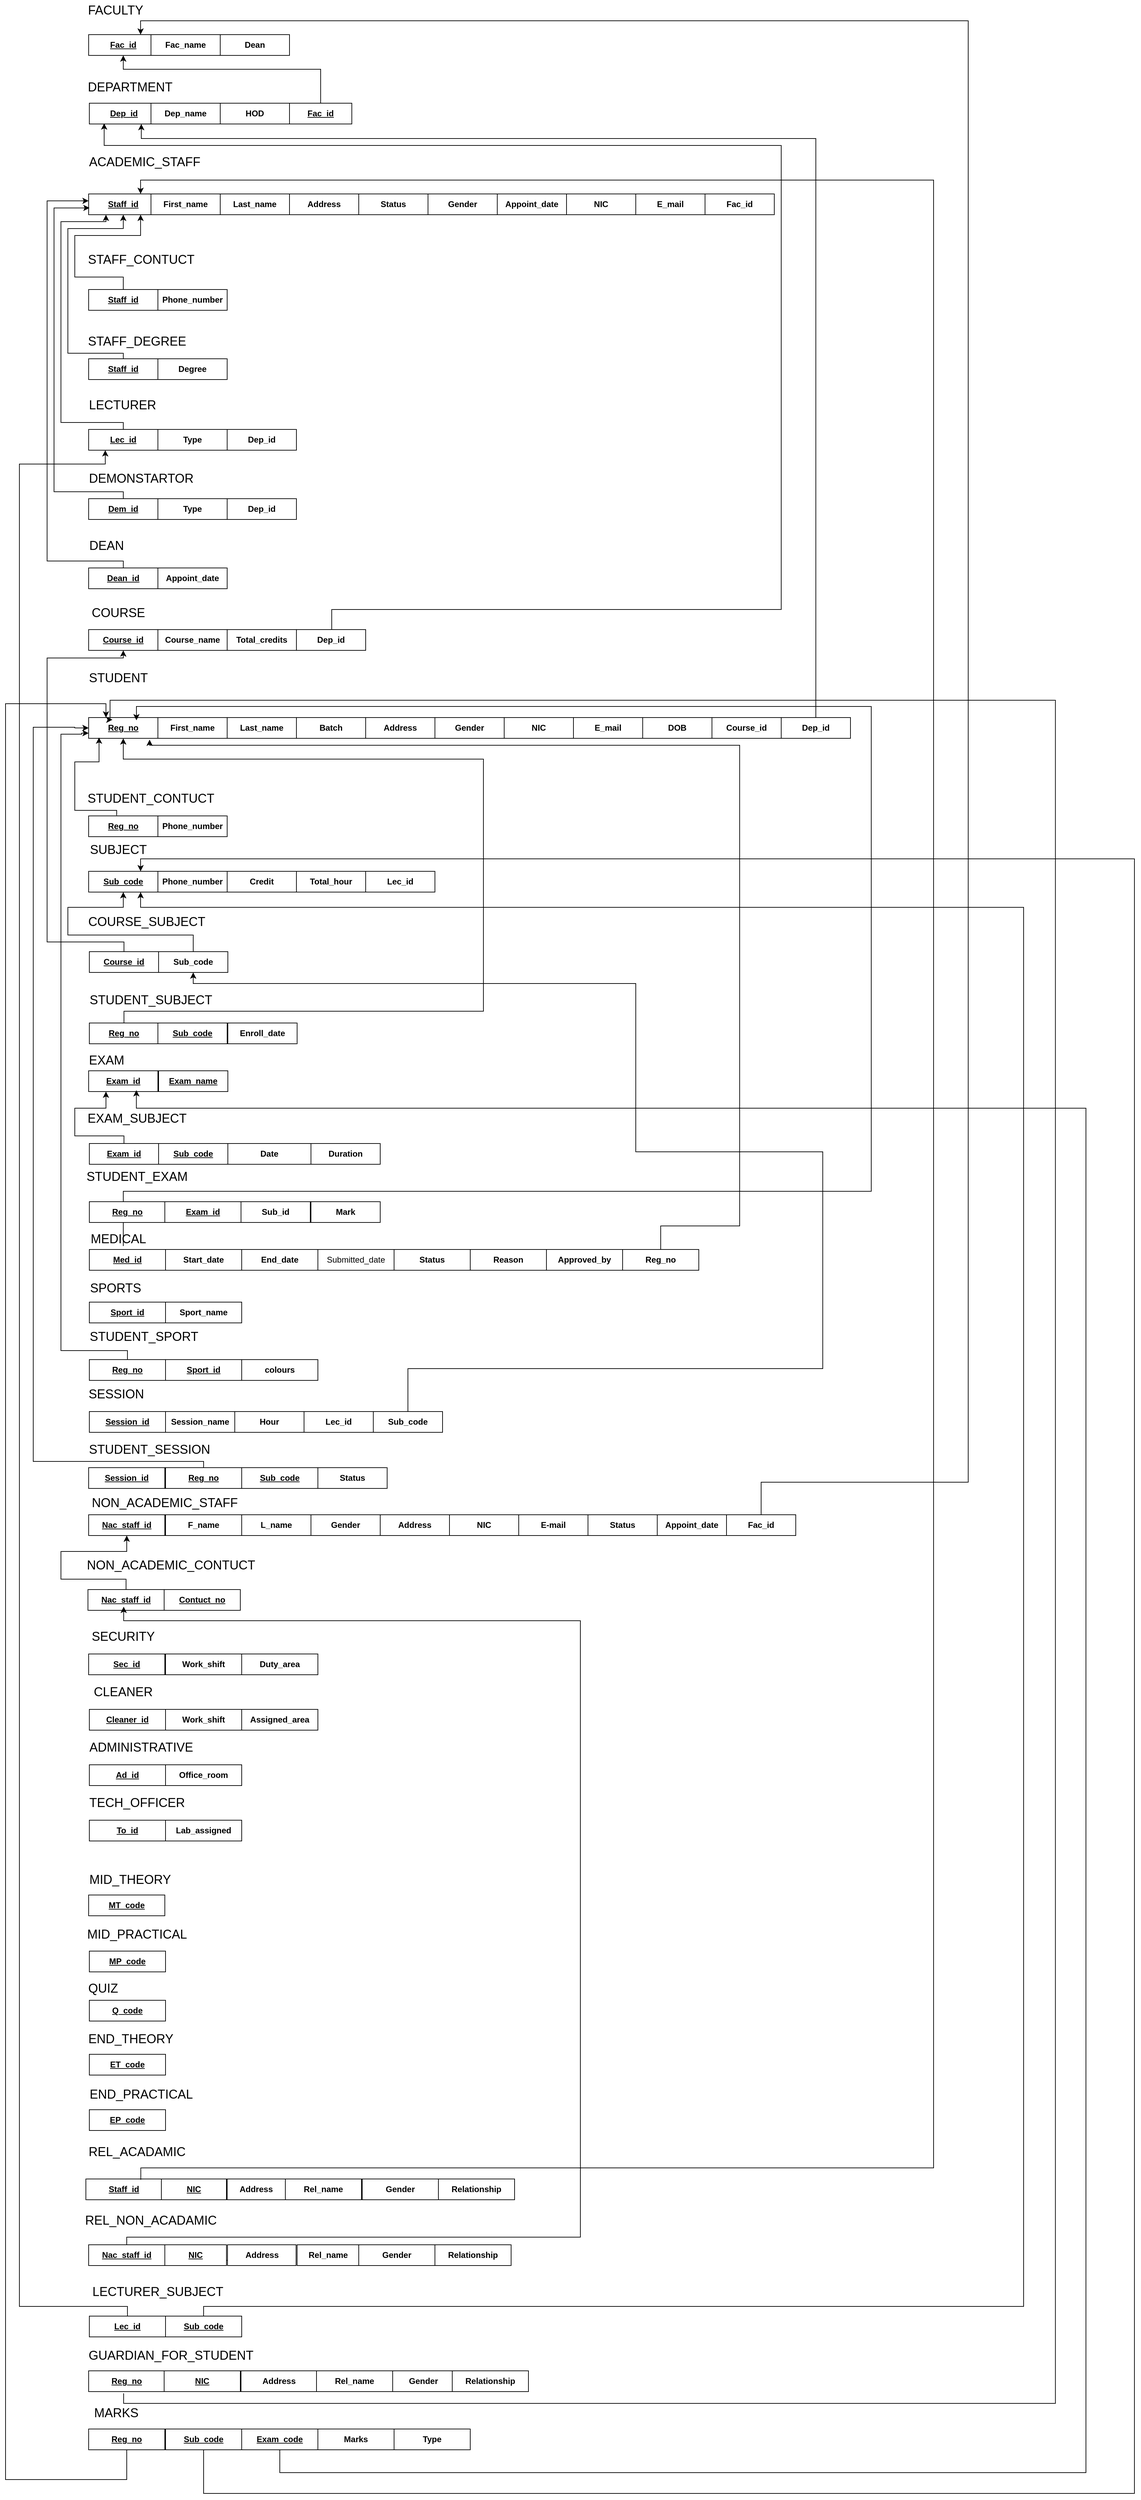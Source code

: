 <mxfile version="28.2.8">
  <diagram name="Page-1" id="fP-dvQESyxHKGSXMY9-8">
    <mxGraphModel dx="3660" dy="1606" grid="1" gridSize="10" guides="1" tooltips="1" connect="1" arrows="1" fold="1" page="1" pageScale="1" pageWidth="3300" pageHeight="4681" math="0" shadow="0">
      <root>
        <mxCell id="0" />
        <mxCell id="1" parent="0" />
        <mxCell id="CgrZ7WxuLpIuJzu3LAh--15" value="&lt;b&gt;&lt;u&gt;Fac_id&lt;/u&gt;&lt;/b&gt;" style="whiteSpace=wrap;html=1;align=center;" parent="1" vertex="1">
          <mxGeometry x="160" y="150" width="100" height="30" as="geometry" />
        </mxCell>
        <mxCell id="CgrZ7WxuLpIuJzu3LAh--16" value="&lt;font style=&quot;font-size: 18px;&quot;&gt;FACULTY&lt;/font&gt;" style="text;html=1;whiteSpace=wrap;strokeColor=none;fillColor=none;align=center;verticalAlign=middle;rounded=0;" parent="1" vertex="1">
          <mxGeometry x="149" y="100" width="100" height="30" as="geometry" />
        </mxCell>
        <mxCell id="CgrZ7WxuLpIuJzu3LAh--17" value="&lt;b&gt;Fac_name&lt;/b&gt;" style="whiteSpace=wrap;html=1;align=center;" parent="1" vertex="1">
          <mxGeometry x="250" y="150" width="100" height="30" as="geometry" />
        </mxCell>
        <mxCell id="CgrZ7WxuLpIuJzu3LAh--18" value="&lt;b&gt;Dean&lt;/b&gt;" style="whiteSpace=wrap;html=1;align=center;" parent="1" vertex="1">
          <mxGeometry x="350" y="150" width="100" height="30" as="geometry" />
        </mxCell>
        <mxCell id="CgrZ7WxuLpIuJzu3LAh--21" value="&lt;span style=&quot;font-size: 18px;&quot;&gt;DEPARTMENT&lt;/span&gt;" style="text;html=1;whiteSpace=wrap;strokeColor=none;fillColor=none;align=center;verticalAlign=middle;rounded=0;" parent="1" vertex="1">
          <mxGeometry x="170" y="211" width="100" height="30" as="geometry" />
        </mxCell>
        <mxCell id="CgrZ7WxuLpIuJzu3LAh--23" value="&lt;b&gt;&lt;u&gt;Dep_id&lt;/u&gt;&lt;/b&gt;" style="whiteSpace=wrap;html=1;align=center;" parent="1" vertex="1">
          <mxGeometry x="161" y="249" width="100" height="30" as="geometry" />
        </mxCell>
        <mxCell id="CgrZ7WxuLpIuJzu3LAh--24" value="&lt;b&gt;Dep_name&lt;/b&gt;" style="whiteSpace=wrap;html=1;align=center;" parent="1" vertex="1">
          <mxGeometry x="250" y="249" width="100" height="30" as="geometry" />
        </mxCell>
        <mxCell id="CgrZ7WxuLpIuJzu3LAh--25" value="&lt;b&gt;HOD&lt;/b&gt;" style="whiteSpace=wrap;html=1;align=center;" parent="1" vertex="1">
          <mxGeometry x="350" y="249" width="100" height="30" as="geometry" />
        </mxCell>
        <mxCell id="CgrZ7WxuLpIuJzu3LAh--26" value="&lt;span style=&quot;font-size: 18px;&quot;&gt;ACADEMIC_STAFF&lt;/span&gt;" style="text;html=1;whiteSpace=wrap;strokeColor=none;fillColor=none;align=center;verticalAlign=middle;rounded=0;" parent="1" vertex="1">
          <mxGeometry x="191" y="319" width="100" height="30" as="geometry" />
        </mxCell>
        <mxCell id="CgrZ7WxuLpIuJzu3LAh--27" value="&lt;b&gt;&lt;u&gt;Staff_id&lt;/u&gt;&lt;/b&gt;" style="whiteSpace=wrap;html=1;align=center;" parent="1" vertex="1">
          <mxGeometry x="160" y="380" width="100" height="30" as="geometry" />
        </mxCell>
        <mxCell id="CgrZ7WxuLpIuJzu3LAh--28" value="&lt;b&gt;First_name&lt;/b&gt;" style="whiteSpace=wrap;html=1;align=center;" parent="1" vertex="1">
          <mxGeometry x="250" y="380" width="100" height="30" as="geometry" />
        </mxCell>
        <mxCell id="CgrZ7WxuLpIuJzu3LAh--29" value="&lt;b&gt;Last_name&lt;/b&gt;" style="whiteSpace=wrap;html=1;align=center;" parent="1" vertex="1">
          <mxGeometry x="350" y="380" width="100" height="30" as="geometry" />
        </mxCell>
        <mxCell id="CgrZ7WxuLpIuJzu3LAh--30" value="&lt;b&gt;Address&lt;/b&gt;" style="whiteSpace=wrap;html=1;align=center;" parent="1" vertex="1">
          <mxGeometry x="450" y="380" width="100" height="30" as="geometry" />
        </mxCell>
        <mxCell id="CgrZ7WxuLpIuJzu3LAh--31" value="&lt;b&gt;Status&lt;/b&gt;" style="whiteSpace=wrap;html=1;align=center;" parent="1" vertex="1">
          <mxGeometry x="550" y="380" width="100" height="30" as="geometry" />
        </mxCell>
        <mxCell id="CgrZ7WxuLpIuJzu3LAh--32" value="&lt;b&gt;Gender&lt;/b&gt;" style="whiteSpace=wrap;html=1;align=center;" parent="1" vertex="1">
          <mxGeometry x="650" y="380" width="100" height="30" as="geometry" />
        </mxCell>
        <mxCell id="CgrZ7WxuLpIuJzu3LAh--33" value="&lt;b&gt;Appoint_date&lt;/b&gt;" style="whiteSpace=wrap;html=1;align=center;" parent="1" vertex="1">
          <mxGeometry x="750" y="380" width="100" height="30" as="geometry" />
        </mxCell>
        <mxCell id="CgrZ7WxuLpIuJzu3LAh--34" value="&lt;b&gt;NIC&lt;/b&gt;" style="whiteSpace=wrap;html=1;align=center;" parent="1" vertex="1">
          <mxGeometry x="850" y="380" width="100" height="30" as="geometry" />
        </mxCell>
        <mxCell id="CgrZ7WxuLpIuJzu3LAh--35" value="&lt;b&gt;E_mail&lt;/b&gt;" style="whiteSpace=wrap;html=1;align=center;" parent="1" vertex="1">
          <mxGeometry x="950" y="380" width="100" height="30" as="geometry" />
        </mxCell>
        <mxCell id="CgrZ7WxuLpIuJzu3LAh--36" value="&lt;span style=&quot;font-size: 18px;&quot;&gt;STAFF_CONTUCT&lt;/span&gt;" style="text;html=1;whiteSpace=wrap;strokeColor=none;fillColor=none;align=center;verticalAlign=middle;rounded=0;" parent="1" vertex="1">
          <mxGeometry x="186" y="460" width="100" height="30" as="geometry" />
        </mxCell>
        <mxCell id="Z2Ysq-v7f8SYOui31A2H-7" style="edgeStyle=orthogonalEdgeStyle;rounded=0;orthogonalLoop=1;jettySize=auto;html=1;exitX=0.5;exitY=0;exitDx=0;exitDy=0;entryX=0.75;entryY=1;entryDx=0;entryDy=0;" edge="1" parent="1" source="CgrZ7WxuLpIuJzu3LAh--38" target="CgrZ7WxuLpIuJzu3LAh--27">
          <mxGeometry relative="1" as="geometry">
            <Array as="points">
              <mxPoint x="210" y="500" />
              <mxPoint x="140" y="500" />
              <mxPoint x="140" y="440" />
              <mxPoint x="235" y="440" />
            </Array>
          </mxGeometry>
        </mxCell>
        <mxCell id="CgrZ7WxuLpIuJzu3LAh--38" value="&lt;b&gt;&lt;u&gt;Staff_id&lt;/u&gt;&lt;/b&gt;" style="whiteSpace=wrap;html=1;align=center;" parent="1" vertex="1">
          <mxGeometry x="160" y="518" width="100" height="30" as="geometry" />
        </mxCell>
        <mxCell id="CgrZ7WxuLpIuJzu3LAh--39" value="&lt;b&gt;Phone_number&lt;/b&gt;" style="whiteSpace=wrap;html=1;align=center;" parent="1" vertex="1">
          <mxGeometry x="260" y="518" width="100" height="30" as="geometry" />
        </mxCell>
        <mxCell id="CgrZ7WxuLpIuJzu3LAh--40" value="&lt;span style=&quot;font-size: 18px;&quot;&gt;STAFF_DEGREE&lt;/span&gt;" style="text;html=1;whiteSpace=wrap;strokeColor=none;fillColor=none;align=center;verticalAlign=middle;rounded=0;" parent="1" vertex="1">
          <mxGeometry x="180" y="578" width="100" height="30" as="geometry" />
        </mxCell>
        <mxCell id="Z2Ysq-v7f8SYOui31A2H-9" style="edgeStyle=orthogonalEdgeStyle;rounded=0;orthogonalLoop=1;jettySize=auto;html=1;exitX=0.5;exitY=0;exitDx=0;exitDy=0;entryX=0.5;entryY=1;entryDx=0;entryDy=0;" edge="1" parent="1" source="CgrZ7WxuLpIuJzu3LAh--43" target="CgrZ7WxuLpIuJzu3LAh--27">
          <mxGeometry relative="1" as="geometry">
            <mxPoint x="210" y="420" as="targetPoint" />
            <Array as="points">
              <mxPoint x="210" y="610" />
              <mxPoint x="130" y="610" />
              <mxPoint x="130" y="430" />
              <mxPoint x="210" y="430" />
            </Array>
          </mxGeometry>
        </mxCell>
        <mxCell id="CgrZ7WxuLpIuJzu3LAh--43" value="&lt;b&gt;&lt;u&gt;Staff_id&lt;/u&gt;&lt;/b&gt;" style="whiteSpace=wrap;html=1;align=center;" parent="1" vertex="1">
          <mxGeometry x="160" y="618" width="100" height="30" as="geometry" />
        </mxCell>
        <mxCell id="CgrZ7WxuLpIuJzu3LAh--44" value="&lt;b&gt;Degree&lt;/b&gt;" style="whiteSpace=wrap;html=1;align=center;" parent="1" vertex="1">
          <mxGeometry x="260" y="618" width="100" height="30" as="geometry" />
        </mxCell>
        <mxCell id="CgrZ7WxuLpIuJzu3LAh--46" value="&lt;span style=&quot;font-size: 18px;&quot;&gt;LECTURER&lt;/span&gt;" style="text;html=1;whiteSpace=wrap;strokeColor=none;fillColor=none;align=center;verticalAlign=middle;rounded=0;" parent="1" vertex="1">
          <mxGeometry x="159" y="670" width="100" height="30" as="geometry" />
        </mxCell>
        <mxCell id="Z2Ysq-v7f8SYOui31A2H-10" style="edgeStyle=orthogonalEdgeStyle;rounded=0;orthogonalLoop=1;jettySize=auto;html=1;exitX=0.5;exitY=0;exitDx=0;exitDy=0;entryX=0.25;entryY=1;entryDx=0;entryDy=0;" edge="1" parent="1" source="CgrZ7WxuLpIuJzu3LAh--47" target="CgrZ7WxuLpIuJzu3LAh--27">
          <mxGeometry relative="1" as="geometry">
            <mxPoint x="180" y="420" as="targetPoint" />
            <Array as="points">
              <mxPoint x="210" y="710" />
              <mxPoint x="120" y="710" />
              <mxPoint x="120" y="420" />
              <mxPoint x="185" y="420" />
            </Array>
          </mxGeometry>
        </mxCell>
        <mxCell id="CgrZ7WxuLpIuJzu3LAh--47" value="&lt;b&gt;&lt;u&gt;Lec_id&lt;/u&gt;&lt;/b&gt;" style="whiteSpace=wrap;html=1;align=center;" parent="1" vertex="1">
          <mxGeometry x="160" y="720" width="100" height="30" as="geometry" />
        </mxCell>
        <mxCell id="CgrZ7WxuLpIuJzu3LAh--48" value="&lt;b&gt;Type&lt;/b&gt;" style="whiteSpace=wrap;html=1;align=center;" parent="1" vertex="1">
          <mxGeometry x="260" y="720" width="100" height="30" as="geometry" />
        </mxCell>
        <mxCell id="CgrZ7WxuLpIuJzu3LAh--51" value="&lt;b&gt;Dep_id&lt;/b&gt;" style="whiteSpace=wrap;html=1;align=center;" parent="1" vertex="1">
          <mxGeometry x="360" y="720" width="100" height="30" as="geometry" />
        </mxCell>
        <mxCell id="CgrZ7WxuLpIuJzu3LAh--52" value="&lt;span style=&quot;font-size: 18px;&quot;&gt;DEMONSTARTOR&lt;/span&gt;" style="text;html=1;whiteSpace=wrap;strokeColor=none;fillColor=none;align=center;verticalAlign=middle;rounded=0;" parent="1" vertex="1">
          <mxGeometry x="186" y="776" width="100" height="30" as="geometry" />
        </mxCell>
        <mxCell id="Z2Ysq-v7f8SYOui31A2H-12" style="edgeStyle=orthogonalEdgeStyle;rounded=0;orthogonalLoop=1;jettySize=auto;html=1;exitX=0.5;exitY=0;exitDx=0;exitDy=0;entryX=0.013;entryY=0.673;entryDx=0;entryDy=0;entryPerimeter=0;" edge="1" parent="1" source="CgrZ7WxuLpIuJzu3LAh--53" target="CgrZ7WxuLpIuJzu3LAh--27">
          <mxGeometry relative="1" as="geometry">
            <mxPoint x="150" y="410" as="targetPoint" />
            <Array as="points">
              <mxPoint x="210" y="810" />
              <mxPoint x="110" y="810" />
              <mxPoint x="110" y="400" />
            </Array>
          </mxGeometry>
        </mxCell>
        <mxCell id="CgrZ7WxuLpIuJzu3LAh--53" value="&lt;b&gt;&lt;u&gt;Dem_id&lt;/u&gt;&lt;/b&gt;" style="whiteSpace=wrap;html=1;align=center;" parent="1" vertex="1">
          <mxGeometry x="160" y="820" width="100" height="30" as="geometry" />
        </mxCell>
        <mxCell id="CgrZ7WxuLpIuJzu3LAh--54" value="&lt;b&gt;Type&lt;/b&gt;" style="whiteSpace=wrap;html=1;align=center;" parent="1" vertex="1">
          <mxGeometry x="260" y="820" width="100" height="30" as="geometry" />
        </mxCell>
        <mxCell id="CgrZ7WxuLpIuJzu3LAh--55" value="&lt;b&gt;Dep_id&lt;/b&gt;" style="whiteSpace=wrap;html=1;align=center;" parent="1" vertex="1">
          <mxGeometry x="360" y="820" width="100" height="30" as="geometry" />
        </mxCell>
        <mxCell id="CgrZ7WxuLpIuJzu3LAh--56" value="&lt;span style=&quot;font-size: 18px;&quot;&gt;DEAN&lt;/span&gt;" style="text;html=1;whiteSpace=wrap;strokeColor=none;fillColor=none;align=center;verticalAlign=middle;rounded=0;" parent="1" vertex="1">
          <mxGeometry x="136" y="873" width="100" height="30" as="geometry" />
        </mxCell>
        <mxCell id="CgrZ7WxuLpIuJzu3LAh--57" value="&lt;b&gt;&lt;u&gt;Dean_id&lt;/u&gt;&lt;/b&gt;" style="whiteSpace=wrap;html=1;align=center;" parent="1" vertex="1">
          <mxGeometry x="160" y="920" width="100" height="30" as="geometry" />
        </mxCell>
        <mxCell id="CgrZ7WxuLpIuJzu3LAh--58" value="&lt;b&gt;Appoint_date&lt;/b&gt;" style="whiteSpace=wrap;html=1;align=center;" parent="1" vertex="1">
          <mxGeometry x="260" y="920" width="100" height="30" as="geometry" />
        </mxCell>
        <mxCell id="CgrZ7WxuLpIuJzu3LAh--59" value="&lt;span style=&quot;font-size: 18px;&quot;&gt;COURSE&lt;/span&gt;" style="text;html=1;whiteSpace=wrap;strokeColor=none;fillColor=none;align=center;verticalAlign=middle;rounded=0;" parent="1" vertex="1">
          <mxGeometry x="153" y="970" width="100" height="30" as="geometry" />
        </mxCell>
        <mxCell id="CgrZ7WxuLpIuJzu3LAh--60" value="&lt;b&gt;&lt;u&gt;Course_id&lt;/u&gt;&lt;/b&gt;" style="whiteSpace=wrap;html=1;align=center;" parent="1" vertex="1">
          <mxGeometry x="160" y="1009" width="100" height="30" as="geometry" />
        </mxCell>
        <mxCell id="CgrZ7WxuLpIuJzu3LAh--61" value="&lt;b&gt;Course_name&lt;/b&gt;" style="whiteSpace=wrap;html=1;align=center;" parent="1" vertex="1">
          <mxGeometry x="260" y="1009" width="100" height="30" as="geometry" />
        </mxCell>
        <mxCell id="CgrZ7WxuLpIuJzu3LAh--62" value="&lt;b&gt;Total_credits&lt;/b&gt;" style="whiteSpace=wrap;html=1;align=center;" parent="1" vertex="1">
          <mxGeometry x="360" y="1009" width="100" height="30" as="geometry" />
        </mxCell>
        <mxCell id="Z2Ysq-v7f8SYOui31A2H-5" style="edgeStyle=orthogonalEdgeStyle;rounded=0;orthogonalLoop=1;jettySize=auto;html=1;exitX=0.5;exitY=0;exitDx=0;exitDy=0;entryX=0.214;entryY=0.971;entryDx=0;entryDy=0;entryPerimeter=0;" edge="1" parent="1" target="CgrZ7WxuLpIuJzu3LAh--23">
          <mxGeometry relative="1" as="geometry">
            <mxPoint x="511" y="1030" as="sourcePoint" />
            <mxPoint x="187.0" y="310" as="targetPoint" />
            <Array as="points">
              <mxPoint x="511" y="980" />
              <mxPoint x="1160" y="980" />
              <mxPoint x="1160" y="310" />
              <mxPoint x="182" y="310" />
            </Array>
          </mxGeometry>
        </mxCell>
        <mxCell id="CgrZ7WxuLpIuJzu3LAh--63" value="&lt;b&gt;Dep_id&lt;/b&gt;" style="whiteSpace=wrap;html=1;align=center;" parent="1" vertex="1">
          <mxGeometry x="460" y="1009" width="100" height="30" as="geometry" />
        </mxCell>
        <mxCell id="CgrZ7WxuLpIuJzu3LAh--64" style="edgeStyle=orthogonalEdgeStyle;rounded=0;orthogonalLoop=1;jettySize=auto;html=1;exitX=0.5;exitY=1;exitDx=0;exitDy=0;" parent="1" source="CgrZ7WxuLpIuJzu3LAh--59" target="CgrZ7WxuLpIuJzu3LAh--59" edge="1">
          <mxGeometry relative="1" as="geometry" />
        </mxCell>
        <mxCell id="CgrZ7WxuLpIuJzu3LAh--65" value="&lt;span style=&quot;font-size: 18px;&quot;&gt;STUDENT&lt;/span&gt;" style="text;html=1;whiteSpace=wrap;strokeColor=none;fillColor=none;align=center;verticalAlign=middle;rounded=0;" parent="1" vertex="1">
          <mxGeometry x="153" y="1064" width="100" height="30" as="geometry" />
        </mxCell>
        <mxCell id="CgrZ7WxuLpIuJzu3LAh--66" value="&lt;b&gt;&lt;u&gt;Reg_no&lt;/u&gt;&lt;/b&gt;" style="whiteSpace=wrap;html=1;align=center;" parent="1" vertex="1">
          <mxGeometry x="160" y="1136" width="100" height="30" as="geometry" />
        </mxCell>
        <mxCell id="CgrZ7WxuLpIuJzu3LAh--67" value="&lt;b&gt;First_name&lt;/b&gt;" style="whiteSpace=wrap;html=1;align=center;" parent="1" vertex="1">
          <mxGeometry x="260" y="1136" width="100" height="30" as="geometry" />
        </mxCell>
        <mxCell id="CgrZ7WxuLpIuJzu3LAh--68" value="&lt;b&gt;Last_name&lt;/b&gt;" style="whiteSpace=wrap;html=1;align=center;" parent="1" vertex="1">
          <mxGeometry x="360" y="1136" width="100" height="30" as="geometry" />
        </mxCell>
        <mxCell id="CgrZ7WxuLpIuJzu3LAh--69" value="&lt;b&gt;Batch&lt;/b&gt;" style="whiteSpace=wrap;html=1;align=center;" parent="1" vertex="1">
          <mxGeometry x="460" y="1136" width="100" height="30" as="geometry" />
        </mxCell>
        <mxCell id="CgrZ7WxuLpIuJzu3LAh--70" value="&lt;b&gt;Address&lt;/b&gt;" style="whiteSpace=wrap;html=1;align=center;" parent="1" vertex="1">
          <mxGeometry x="560" y="1136" width="100" height="30" as="geometry" />
        </mxCell>
        <mxCell id="CgrZ7WxuLpIuJzu3LAh--71" value="&lt;b&gt;Gender&lt;/b&gt;" style="whiteSpace=wrap;html=1;align=center;" parent="1" vertex="1">
          <mxGeometry x="660" y="1136" width="100" height="30" as="geometry" />
        </mxCell>
        <mxCell id="CgrZ7WxuLpIuJzu3LAh--72" value="&lt;b&gt;NIC&lt;/b&gt;" style="whiteSpace=wrap;html=1;align=center;" parent="1" vertex="1">
          <mxGeometry x="760" y="1136" width="100" height="30" as="geometry" />
        </mxCell>
        <mxCell id="CgrZ7WxuLpIuJzu3LAh--73" value="&lt;b&gt;E_mail&lt;/b&gt;" style="whiteSpace=wrap;html=1;align=center;" parent="1" vertex="1">
          <mxGeometry x="860" y="1136" width="100" height="30" as="geometry" />
        </mxCell>
        <mxCell id="CgrZ7WxuLpIuJzu3LAh--74" value="&lt;b&gt;DOB&lt;/b&gt;" style="whiteSpace=wrap;html=1;align=center;" parent="1" vertex="1">
          <mxGeometry x="960" y="1136" width="100" height="30" as="geometry" />
        </mxCell>
        <mxCell id="CgrZ7WxuLpIuJzu3LAh--75" value="&lt;b&gt;Course_id&lt;/b&gt;" style="whiteSpace=wrap;html=1;align=center;" parent="1" vertex="1">
          <mxGeometry x="1060" y="1136" width="100" height="30" as="geometry" />
        </mxCell>
        <mxCell id="Z2Ysq-v7f8SYOui31A2H-6" style="edgeStyle=orthogonalEdgeStyle;rounded=0;orthogonalLoop=1;jettySize=auto;html=1;exitX=0.5;exitY=0;exitDx=0;exitDy=0;entryX=0.75;entryY=1;entryDx=0;entryDy=0;" edge="1" parent="1" source="CgrZ7WxuLpIuJzu3LAh--76" target="CgrZ7WxuLpIuJzu3LAh--23">
          <mxGeometry relative="1" as="geometry">
            <Array as="points">
              <mxPoint x="1210" y="300" />
              <mxPoint x="236" y="300" />
            </Array>
          </mxGeometry>
        </mxCell>
        <mxCell id="CgrZ7WxuLpIuJzu3LAh--76" value="&lt;b&gt;Dep_id&lt;/b&gt;" style="whiteSpace=wrap;html=1;align=center;" parent="1" vertex="1">
          <mxGeometry x="1160" y="1136" width="100" height="30" as="geometry" />
        </mxCell>
        <mxCell id="CgrZ7WxuLpIuJzu3LAh--77" value="&lt;span style=&quot;font-size: 18px;&quot;&gt;STUDENT_CONTUCT&lt;/span&gt;" style="text;html=1;whiteSpace=wrap;strokeColor=none;fillColor=none;align=center;verticalAlign=middle;rounded=0;" parent="1" vertex="1">
          <mxGeometry x="200" y="1238" width="100" height="30" as="geometry" />
        </mxCell>
        <mxCell id="Z2Ysq-v7f8SYOui31A2H-14" style="edgeStyle=orthogonalEdgeStyle;rounded=0;orthogonalLoop=1;jettySize=auto;html=1;exitX=0.405;exitY=-0.027;exitDx=0;exitDy=0;entryX=0.147;entryY=0.959;entryDx=0;entryDy=0;entryPerimeter=0;exitPerimeter=0;" edge="1" parent="1" source="CgrZ7WxuLpIuJzu3LAh--78" target="CgrZ7WxuLpIuJzu3LAh--66">
          <mxGeometry relative="1" as="geometry">
            <mxPoint x="199.99" y="1220" as="sourcePoint" />
            <mxPoint x="149.99" y="1125" as="targetPoint" />
            <Array as="points">
              <mxPoint x="200" y="1270" />
              <mxPoint x="140" y="1270" />
              <mxPoint x="140" y="1200" />
              <mxPoint x="175" y="1200" />
              <mxPoint x="175" y="1165" />
            </Array>
          </mxGeometry>
        </mxCell>
        <mxCell id="CgrZ7WxuLpIuJzu3LAh--78" value="&lt;b&gt;&lt;u&gt;Reg_no&lt;/u&gt;&lt;/b&gt;" style="whiteSpace=wrap;html=1;align=center;" parent="1" vertex="1">
          <mxGeometry x="160" y="1278" width="100" height="30" as="geometry" />
        </mxCell>
        <mxCell id="CgrZ7WxuLpIuJzu3LAh--79" value="&lt;b&gt;Phone_number&lt;/b&gt;" style="whiteSpace=wrap;html=1;align=center;" parent="1" vertex="1">
          <mxGeometry x="260" y="1278" width="100" height="30" as="geometry" />
        </mxCell>
        <mxCell id="CgrZ7WxuLpIuJzu3LAh--80" value="&lt;span style=&quot;font-size: 18px;&quot;&gt;SUBJECT&lt;/span&gt;" style="text;html=1;whiteSpace=wrap;strokeColor=none;fillColor=none;align=center;verticalAlign=middle;rounded=0;" parent="1" vertex="1">
          <mxGeometry x="153" y="1312" width="100" height="30" as="geometry" />
        </mxCell>
        <mxCell id="CgrZ7WxuLpIuJzu3LAh--81" value="&lt;b&gt;&lt;u&gt;Sub_code&lt;/u&gt;&lt;/b&gt;" style="whiteSpace=wrap;html=1;align=center;" parent="1" vertex="1">
          <mxGeometry x="160" y="1358" width="100" height="30" as="geometry" />
        </mxCell>
        <mxCell id="CgrZ7WxuLpIuJzu3LAh--82" value="&lt;b&gt;Phone_number&lt;/b&gt;" style="whiteSpace=wrap;html=1;align=center;" parent="1" vertex="1">
          <mxGeometry x="260" y="1358" width="100" height="30" as="geometry" />
        </mxCell>
        <mxCell id="CgrZ7WxuLpIuJzu3LAh--83" value="&lt;b&gt;Credit&lt;/b&gt;" style="whiteSpace=wrap;html=1;align=center;" parent="1" vertex="1">
          <mxGeometry x="360" y="1358" width="100" height="30" as="geometry" />
        </mxCell>
        <mxCell id="CgrZ7WxuLpIuJzu3LAh--84" value="&lt;b&gt;Total_hour&lt;/b&gt;" style="whiteSpace=wrap;html=1;align=center;" parent="1" vertex="1">
          <mxGeometry x="460" y="1358" width="100" height="30" as="geometry" />
        </mxCell>
        <mxCell id="CgrZ7WxuLpIuJzu3LAh--85" value="&lt;b&gt;Lec_id&lt;/b&gt;" style="whiteSpace=wrap;html=1;align=center;" parent="1" vertex="1">
          <mxGeometry x="560" y="1358" width="100" height="30" as="geometry" />
        </mxCell>
        <mxCell id="CgrZ7WxuLpIuJzu3LAh--86" value="&lt;span style=&quot;font-size: 18px;&quot;&gt;COURSE_SUBJECT&lt;/span&gt;" style="text;html=1;whiteSpace=wrap;strokeColor=none;fillColor=none;align=center;verticalAlign=middle;rounded=0;" parent="1" vertex="1">
          <mxGeometry x="194" y="1416" width="100" height="30" as="geometry" />
        </mxCell>
        <mxCell id="Z2Ysq-v7f8SYOui31A2H-13" style="edgeStyle=orthogonalEdgeStyle;rounded=0;orthogonalLoop=1;jettySize=auto;html=1;exitX=0.5;exitY=0;exitDx=0;exitDy=0;entryX=0.5;entryY=1;entryDx=0;entryDy=0;" edge="1" parent="1" source="CgrZ7WxuLpIuJzu3LAh--87" target="CgrZ7WxuLpIuJzu3LAh--60">
          <mxGeometry relative="1" as="geometry">
            <Array as="points">
              <mxPoint x="211" y="1460" />
              <mxPoint x="100" y="1460" />
              <mxPoint x="100" y="1050" />
              <mxPoint x="210" y="1050" />
            </Array>
          </mxGeometry>
        </mxCell>
        <mxCell id="CgrZ7WxuLpIuJzu3LAh--87" value="&lt;b&gt;&lt;u&gt;Course_id&lt;/u&gt;&lt;/b&gt;" style="whiteSpace=wrap;html=1;align=center;" parent="1" vertex="1">
          <mxGeometry x="161" y="1474" width="100" height="30" as="geometry" />
        </mxCell>
        <mxCell id="Z2Ysq-v7f8SYOui31A2H-15" style="edgeStyle=orthogonalEdgeStyle;rounded=0;orthogonalLoop=1;jettySize=auto;html=1;exitX=0.5;exitY=0;exitDx=0;exitDy=0;entryX=0.5;entryY=1;entryDx=0;entryDy=0;" edge="1" parent="1" source="CgrZ7WxuLpIuJzu3LAh--88" target="CgrZ7WxuLpIuJzu3LAh--81">
          <mxGeometry relative="1" as="geometry">
            <Array as="points">
              <mxPoint x="311" y="1450" />
              <mxPoint x="130" y="1450" />
              <mxPoint x="130" y="1410" />
              <mxPoint x="210" y="1410" />
            </Array>
          </mxGeometry>
        </mxCell>
        <mxCell id="CgrZ7WxuLpIuJzu3LAh--88" value="&lt;b&gt;Sub_code&lt;/b&gt;" style="whiteSpace=wrap;html=1;align=center;" parent="1" vertex="1">
          <mxGeometry x="261" y="1474" width="100" height="30" as="geometry" />
        </mxCell>
        <mxCell id="CgrZ7WxuLpIuJzu3LAh--90" value="&lt;span style=&quot;font-size: 18px;&quot;&gt;STUDENT_SUBJECT&lt;/span&gt;" style="text;html=1;whiteSpace=wrap;strokeColor=none;fillColor=none;align=center;verticalAlign=middle;rounded=0;" parent="1" vertex="1">
          <mxGeometry x="200" y="1529" width="100" height="30" as="geometry" />
        </mxCell>
        <mxCell id="Z2Ysq-v7f8SYOui31A2H-17" style="edgeStyle=orthogonalEdgeStyle;rounded=0;orthogonalLoop=1;jettySize=auto;html=1;exitX=0.5;exitY=0;exitDx=0;exitDy=0;entryX=0.5;entryY=1;entryDx=0;entryDy=0;" edge="1" parent="1" source="CgrZ7WxuLpIuJzu3LAh--91" target="CgrZ7WxuLpIuJzu3LAh--66">
          <mxGeometry relative="1" as="geometry">
            <Array as="points">
              <mxPoint x="211" y="1560" />
              <mxPoint x="730" y="1560" />
              <mxPoint x="730" y="1196" />
              <mxPoint x="210" y="1196" />
            </Array>
          </mxGeometry>
        </mxCell>
        <mxCell id="CgrZ7WxuLpIuJzu3LAh--91" value="&lt;b&gt;&lt;u&gt;Reg_no&lt;/u&gt;&lt;/b&gt;" style="whiteSpace=wrap;html=1;align=center;" parent="1" vertex="1">
          <mxGeometry x="161" y="1577" width="100" height="30" as="geometry" />
        </mxCell>
        <mxCell id="CgrZ7WxuLpIuJzu3LAh--92" value="&lt;b&gt;&lt;u&gt;Sub_code&lt;/u&gt;&lt;/b&gt;" style="whiteSpace=wrap;html=1;align=center;" parent="1" vertex="1">
          <mxGeometry x="260" y="1577" width="100" height="30" as="geometry" />
        </mxCell>
        <mxCell id="CgrZ7WxuLpIuJzu3LAh--96" value="&lt;span style=&quot;font-size: 18px;&quot;&gt;EXAM&lt;/span&gt;" style="text;html=1;whiteSpace=wrap;strokeColor=none;fillColor=none;align=center;verticalAlign=middle;rounded=0;" parent="1" vertex="1">
          <mxGeometry x="136" y="1616" width="100" height="30" as="geometry" />
        </mxCell>
        <mxCell id="CgrZ7WxuLpIuJzu3LAh--97" value="&lt;b&gt;&lt;u&gt;Exam_id&lt;/u&gt;&lt;/b&gt;" style="whiteSpace=wrap;html=1;align=center;" parent="1" vertex="1">
          <mxGeometry x="160" y="1646" width="100" height="30" as="geometry" />
        </mxCell>
        <mxCell id="CgrZ7WxuLpIuJzu3LAh--99" value="&lt;b&gt;&lt;u&gt;Exam_name&lt;/u&gt;&lt;/b&gt;" style="whiteSpace=wrap;html=1;align=center;" parent="1" vertex="1">
          <mxGeometry x="261" y="1646" width="100" height="30" as="geometry" />
        </mxCell>
        <mxCell id="CgrZ7WxuLpIuJzu3LAh--100" value="&lt;span style=&quot;font-size: 18px;&quot;&gt;EXAM_SUBJECT&lt;/span&gt;" style="text;html=1;whiteSpace=wrap;strokeColor=none;fillColor=none;align=center;verticalAlign=middle;rounded=0;" parent="1" vertex="1">
          <mxGeometry x="180" y="1700" width="100" height="30" as="geometry" />
        </mxCell>
        <mxCell id="Z2Ysq-v7f8SYOui31A2H-19" style="edgeStyle=orthogonalEdgeStyle;rounded=0;orthogonalLoop=1;jettySize=auto;html=1;exitX=0.5;exitY=0;exitDx=0;exitDy=0;entryX=0.25;entryY=1;entryDx=0;entryDy=0;" edge="1" parent="1" source="CgrZ7WxuLpIuJzu3LAh--101" target="CgrZ7WxuLpIuJzu3LAh--97">
          <mxGeometry relative="1" as="geometry">
            <Array as="points">
              <mxPoint x="211" y="1740" />
              <mxPoint x="140" y="1740" />
              <mxPoint x="140" y="1700" />
              <mxPoint x="185" y="1700" />
            </Array>
          </mxGeometry>
        </mxCell>
        <mxCell id="CgrZ7WxuLpIuJzu3LAh--101" value="&lt;b&gt;&lt;u&gt;Exam_id&lt;/u&gt;&lt;/b&gt;" style="whiteSpace=wrap;html=1;align=center;" parent="1" vertex="1">
          <mxGeometry x="161" y="1751" width="100" height="30" as="geometry" />
        </mxCell>
        <mxCell id="CgrZ7WxuLpIuJzu3LAh--103" value="&lt;b&gt;&lt;u&gt;Sub_code&lt;/u&gt;&lt;/b&gt;" style="whiteSpace=wrap;html=1;align=center;" parent="1" vertex="1">
          <mxGeometry x="261" y="1751" width="100" height="30" as="geometry" />
        </mxCell>
        <mxCell id="CgrZ7WxuLpIuJzu3LAh--104" value="&lt;b&gt;Date&lt;/b&gt;" style="whiteSpace=wrap;html=1;align=center;" parent="1" vertex="1">
          <mxGeometry x="361" y="1751" width="120" height="30" as="geometry" />
        </mxCell>
        <mxCell id="CgrZ7WxuLpIuJzu3LAh--110" value="&lt;b&gt;Duration&lt;/b&gt;" style="whiteSpace=wrap;html=1;align=center;" parent="1" vertex="1">
          <mxGeometry x="481" y="1751" width="100" height="30" as="geometry" />
        </mxCell>
        <mxCell id="CgrZ7WxuLpIuJzu3LAh--111" value="&lt;span style=&quot;font-size: 18px;&quot;&gt;STUDENT_EXAM&lt;/span&gt;" style="text;html=1;whiteSpace=wrap;strokeColor=none;fillColor=none;align=center;verticalAlign=middle;rounded=0;" parent="1" vertex="1">
          <mxGeometry x="180" y="1784" width="100" height="30" as="geometry" />
        </mxCell>
        <mxCell id="Z2Ysq-v7f8SYOui31A2H-16" style="edgeStyle=orthogonalEdgeStyle;rounded=0;orthogonalLoop=1;jettySize=auto;html=1;exitX=0.5;exitY=0;exitDx=0;exitDy=0;" edge="1" parent="1">
          <mxGeometry relative="1" as="geometry">
            <mxPoint x="210" y="1899" as="sourcePoint" />
            <mxPoint x="229" y="1140" as="targetPoint" />
            <Array as="points">
              <mxPoint x="210" y="1820" />
              <mxPoint x="1290" y="1820" />
              <mxPoint x="1290" y="1120" />
              <mxPoint x="229" y="1120" />
            </Array>
          </mxGeometry>
        </mxCell>
        <mxCell id="CgrZ7WxuLpIuJzu3LAh--112" value="&lt;b&gt;&lt;u&gt;Reg_no&lt;/u&gt;&lt;/b&gt;" style="whiteSpace=wrap;html=1;align=center;" parent="1" vertex="1">
          <mxGeometry x="161" y="1835" width="110" height="30" as="geometry" />
        </mxCell>
        <mxCell id="CgrZ7WxuLpIuJzu3LAh--115" value="&lt;b&gt;&lt;u&gt;Exam_id&lt;/u&gt;&lt;/b&gt;" style="whiteSpace=wrap;html=1;align=center;" parent="1" vertex="1">
          <mxGeometry x="270" y="1835" width="110" height="30" as="geometry" />
        </mxCell>
        <mxCell id="CgrZ7WxuLpIuJzu3LAh--116" value="&lt;b&gt;Sub_id&lt;/b&gt;" style="whiteSpace=wrap;html=1;align=center;" parent="1" vertex="1">
          <mxGeometry x="380" y="1835" width="100" height="30" as="geometry" />
        </mxCell>
        <mxCell id="CgrZ7WxuLpIuJzu3LAh--117" value="&lt;b&gt;Mark&lt;/b&gt;" style="whiteSpace=wrap;html=1;align=center;" parent="1" vertex="1">
          <mxGeometry x="481" y="1835" width="100" height="30" as="geometry" />
        </mxCell>
        <mxCell id="CgrZ7WxuLpIuJzu3LAh--118" value="&lt;span style=&quot;font-size: 18px;&quot;&gt;MEDICAL&lt;/span&gt;" style="text;html=1;whiteSpace=wrap;strokeColor=none;fillColor=none;align=center;verticalAlign=middle;rounded=0;" parent="1" vertex="1">
          <mxGeometry x="153" y="1874" width="100" height="30" as="geometry" />
        </mxCell>
        <mxCell id="CgrZ7WxuLpIuJzu3LAh--120" value="&lt;b&gt;&lt;u&gt;Med_id&lt;/u&gt;&lt;/b&gt;" style="whiteSpace=wrap;html=1;align=center;" parent="1" vertex="1">
          <mxGeometry x="161" y="1904" width="110" height="30" as="geometry" />
        </mxCell>
        <mxCell id="CgrZ7WxuLpIuJzu3LAh--125" value="&lt;b&gt;Start_date&lt;/b&gt;" style="whiteSpace=wrap;html=1;align=center;" parent="1" vertex="1">
          <mxGeometry x="271" y="1904" width="110" height="30" as="geometry" />
        </mxCell>
        <mxCell id="CgrZ7WxuLpIuJzu3LAh--126" value="&lt;b&gt;End_date&lt;/b&gt;" style="whiteSpace=wrap;html=1;align=center;" parent="1" vertex="1">
          <mxGeometry x="381" y="1904" width="110" height="30" as="geometry" />
        </mxCell>
        <mxCell id="CgrZ7WxuLpIuJzu3LAh--127" value="Submitted_date" style="whiteSpace=wrap;html=1;align=center;" parent="1" vertex="1">
          <mxGeometry x="491" y="1904" width="110" height="30" as="geometry" />
        </mxCell>
        <mxCell id="CgrZ7WxuLpIuJzu3LAh--128" value="&lt;b&gt;Status&lt;/b&gt;" style="whiteSpace=wrap;html=1;align=center;" parent="1" vertex="1">
          <mxGeometry x="601" y="1904" width="110" height="30" as="geometry" />
        </mxCell>
        <mxCell id="CgrZ7WxuLpIuJzu3LAh--138" value="&lt;b&gt;Reason&lt;/b&gt;" style="whiteSpace=wrap;html=1;align=center;" parent="1" vertex="1">
          <mxGeometry x="711" y="1904" width="110" height="30" as="geometry" />
        </mxCell>
        <mxCell id="CgrZ7WxuLpIuJzu3LAh--139" value="&lt;b&gt;Approved_by&lt;/b&gt;" style="whiteSpace=wrap;html=1;align=center;" parent="1" vertex="1">
          <mxGeometry x="821" y="1904" width="110" height="30" as="geometry" />
        </mxCell>
        <mxCell id="CgrZ7WxuLpIuJzu3LAh--140" value="&lt;b&gt;Reg_no&lt;/b&gt;" style="whiteSpace=wrap;html=1;align=center;" parent="1" vertex="1">
          <mxGeometry x="931" y="1904" width="110" height="30" as="geometry" />
        </mxCell>
        <mxCell id="CgrZ7WxuLpIuJzu3LAh--141" value="&lt;span style=&quot;font-size: 18px;&quot;&gt;SPORTS&lt;/span&gt;" style="text;html=1;whiteSpace=wrap;strokeColor=none;fillColor=none;align=center;verticalAlign=middle;rounded=0;" parent="1" vertex="1">
          <mxGeometry x="149" y="1945" width="100" height="30" as="geometry" />
        </mxCell>
        <mxCell id="CgrZ7WxuLpIuJzu3LAh--142" value="&lt;b&gt;&lt;u&gt;Sport_id&lt;/u&gt;&lt;/b&gt;" style="whiteSpace=wrap;html=1;align=center;" parent="1" vertex="1">
          <mxGeometry x="161" y="1980" width="110" height="30" as="geometry" />
        </mxCell>
        <mxCell id="CgrZ7WxuLpIuJzu3LAh--143" value="&lt;b&gt;Sport_name&lt;/b&gt;" style="whiteSpace=wrap;html=1;align=center;" parent="1" vertex="1">
          <mxGeometry x="271" y="1980" width="110" height="30" as="geometry" />
        </mxCell>
        <mxCell id="CgrZ7WxuLpIuJzu3LAh--145" value="&lt;span style=&quot;font-size: 18px;&quot;&gt;STUDENT_SPORT&lt;/span&gt;" style="text;html=1;whiteSpace=wrap;strokeColor=none;fillColor=none;align=center;verticalAlign=middle;rounded=0;" parent="1" vertex="1">
          <mxGeometry x="190" y="2015" width="100" height="30" as="geometry" />
        </mxCell>
        <mxCell id="Z2Ysq-v7f8SYOui31A2H-23" style="edgeStyle=orthogonalEdgeStyle;rounded=0;orthogonalLoop=1;jettySize=auto;html=1;exitX=0.5;exitY=0;exitDx=0;exitDy=0;entryX=0;entryY=0.75;entryDx=0;entryDy=0;" edge="1" parent="1" source="CgrZ7WxuLpIuJzu3LAh--146" target="CgrZ7WxuLpIuJzu3LAh--66">
          <mxGeometry relative="1" as="geometry">
            <Array as="points">
              <mxPoint x="216" y="2050" />
              <mxPoint x="120" y="2050" />
              <mxPoint x="120" y="1160" />
              <mxPoint x="150" y="1160" />
              <mxPoint x="150" y="1159" />
            </Array>
          </mxGeometry>
        </mxCell>
        <mxCell id="CgrZ7WxuLpIuJzu3LAh--146" value="&lt;b&gt;&lt;u&gt;Reg_no&lt;/u&gt;&lt;/b&gt;" style="whiteSpace=wrap;html=1;align=center;" parent="1" vertex="1">
          <mxGeometry x="161" y="2063" width="110" height="30" as="geometry" />
        </mxCell>
        <mxCell id="CgrZ7WxuLpIuJzu3LAh--147" value="&lt;b&gt;&lt;u&gt;Sport_id&lt;/u&gt;&lt;/b&gt;" style="whiteSpace=wrap;html=1;align=center;" parent="1" vertex="1">
          <mxGeometry x="271" y="2063" width="110" height="30" as="geometry" />
        </mxCell>
        <mxCell id="CgrZ7WxuLpIuJzu3LAh--148" value="&lt;b&gt;colours&lt;/b&gt;" style="whiteSpace=wrap;html=1;align=center;" parent="1" vertex="1">
          <mxGeometry x="381" y="2063" width="110" height="30" as="geometry" />
        </mxCell>
        <mxCell id="CgrZ7WxuLpIuJzu3LAh--149" value="&lt;span style=&quot;font-size: 18px;&quot;&gt;SESSION&lt;/span&gt;" style="text;html=1;whiteSpace=wrap;strokeColor=none;fillColor=none;align=center;verticalAlign=middle;rounded=0;" parent="1" vertex="1">
          <mxGeometry x="150" y="2098" width="100" height="30" as="geometry" />
        </mxCell>
        <mxCell id="f70sQ9PuRMg3AtjfcJkW-1" value="&lt;b&gt;&lt;u&gt;Session_id&lt;/u&gt;&lt;/b&gt;" style="whiteSpace=wrap;html=1;align=center;" parent="1" vertex="1">
          <mxGeometry x="161" y="2138" width="110" height="30" as="geometry" />
        </mxCell>
        <mxCell id="-_VpLG-gP_l9ovldw-cs-1" value="&lt;b&gt;Fac_id&lt;/b&gt;" style="whiteSpace=wrap;html=1;align=center;" parent="1" vertex="1">
          <mxGeometry x="1050" y="380" width="100" height="30" as="geometry" />
        </mxCell>
        <mxCell id="-_VpLG-gP_l9ovldw-cs-2" value="&lt;b&gt;Enroll_date&lt;/b&gt;" style="whiteSpace=wrap;html=1;align=center;" parent="1" vertex="1">
          <mxGeometry x="361" y="1577" width="100" height="30" as="geometry" />
        </mxCell>
        <mxCell id="-_VpLG-gP_l9ovldw-cs-3" value="&lt;b&gt;Session_name&lt;/b&gt;" style="whiteSpace=wrap;html=1;align=center;" parent="1" vertex="1">
          <mxGeometry x="271" y="2138" width="100" height="30" as="geometry" />
        </mxCell>
        <mxCell id="-_VpLG-gP_l9ovldw-cs-7" value="&lt;b&gt;Hour&lt;/b&gt;" style="whiteSpace=wrap;html=1;align=center;" parent="1" vertex="1">
          <mxGeometry x="371" y="2138" width="100" height="30" as="geometry" />
        </mxCell>
        <mxCell id="-_VpLG-gP_l9ovldw-cs-8" value="&lt;b&gt;Lec_id&lt;/b&gt;" style="whiteSpace=wrap;html=1;align=center;" parent="1" vertex="1">
          <mxGeometry x="471" y="2138" width="100" height="30" as="geometry" />
        </mxCell>
        <mxCell id="Z2Ysq-v7f8SYOui31A2H-21" style="edgeStyle=orthogonalEdgeStyle;rounded=0;orthogonalLoop=1;jettySize=auto;html=1;exitX=0.5;exitY=0;exitDx=0;exitDy=0;entryX=0.5;entryY=1;entryDx=0;entryDy=0;" edge="1" parent="1" source="-_VpLG-gP_l9ovldw-cs-9" target="CgrZ7WxuLpIuJzu3LAh--88">
          <mxGeometry relative="1" as="geometry">
            <Array as="points">
              <mxPoint x="621" y="2076" />
              <mxPoint x="1220" y="2076" />
              <mxPoint x="1220" y="1763" />
              <mxPoint x="950" y="1763" />
              <mxPoint x="950" y="1520" />
              <mxPoint x="311" y="1520" />
            </Array>
          </mxGeometry>
        </mxCell>
        <mxCell id="-_VpLG-gP_l9ovldw-cs-9" value="&lt;b&gt;Sub_code&lt;/b&gt;" style="whiteSpace=wrap;html=1;align=center;" parent="1" vertex="1">
          <mxGeometry x="571" y="2138" width="100" height="30" as="geometry" />
        </mxCell>
        <mxCell id="-_VpLG-gP_l9ovldw-cs-10" value="&lt;span style=&quot;font-size: 18px;&quot;&gt;STUDENT_SESSION&lt;/span&gt;" style="text;html=1;whiteSpace=wrap;strokeColor=none;fillColor=none;align=center;verticalAlign=middle;rounded=0;" parent="1" vertex="1">
          <mxGeometry x="198" y="2178" width="100" height="30" as="geometry" />
        </mxCell>
        <mxCell id="-_VpLG-gP_l9ovldw-cs-11" value="&lt;b&gt;&lt;u&gt;Session_id&lt;/u&gt;&lt;/b&gt;" style="whiteSpace=wrap;html=1;align=center;" parent="1" vertex="1">
          <mxGeometry x="160" y="2219" width="110" height="30" as="geometry" />
        </mxCell>
        <mxCell id="-_VpLG-gP_l9ovldw-cs-12" value="&lt;b&gt;&lt;u&gt;Reg_no&lt;/u&gt;&lt;/b&gt;" style="whiteSpace=wrap;html=1;align=center;" parent="1" vertex="1">
          <mxGeometry x="271" y="2219" width="110" height="30" as="geometry" />
        </mxCell>
        <mxCell id="-_VpLG-gP_l9ovldw-cs-13" value="&lt;b&gt;&lt;u&gt;Sub_code&lt;/u&gt;&lt;/b&gt;" style="whiteSpace=wrap;html=1;align=center;" parent="1" vertex="1">
          <mxGeometry x="381" y="2219" width="110" height="30" as="geometry" />
        </mxCell>
        <mxCell id="-_VpLG-gP_l9ovldw-cs-14" value="&lt;b&gt;Status&lt;/b&gt;" style="whiteSpace=wrap;html=1;align=center;" parent="1" vertex="1">
          <mxGeometry x="491" y="2219" width="100" height="30" as="geometry" />
        </mxCell>
        <mxCell id="-_VpLG-gP_l9ovldw-cs-15" value="&lt;span style=&quot;font-size: 18px;&quot;&gt;NON_ACADEMIC_STAFF&lt;/span&gt;" style="text;html=1;whiteSpace=wrap;strokeColor=none;fillColor=none;align=center;verticalAlign=middle;rounded=0;" parent="1" vertex="1">
          <mxGeometry x="220" y="2255" width="100" height="30" as="geometry" />
        </mxCell>
        <mxCell id="-_VpLG-gP_l9ovldw-cs-16" value="&lt;b&gt;&lt;u&gt;Nac_staff_id&lt;/u&gt;&lt;/b&gt;" style="whiteSpace=wrap;html=1;align=center;" parent="1" vertex="1">
          <mxGeometry x="160" y="2287" width="110" height="30" as="geometry" />
        </mxCell>
        <mxCell id="-_VpLG-gP_l9ovldw-cs-17" value="&lt;b&gt;F_name&lt;/b&gt;" style="whiteSpace=wrap;html=1;align=center;" parent="1" vertex="1">
          <mxGeometry x="271" y="2287" width="110" height="30" as="geometry" />
        </mxCell>
        <mxCell id="-_VpLG-gP_l9ovldw-cs-18" value="&lt;b&gt;L_name&lt;/b&gt;" style="whiteSpace=wrap;html=1;align=center;" parent="1" vertex="1">
          <mxGeometry x="381" y="2287" width="100" height="30" as="geometry" />
        </mxCell>
        <mxCell id="-_VpLG-gP_l9ovldw-cs-19" value="&lt;b&gt;Gender&lt;/b&gt;" style="whiteSpace=wrap;html=1;align=center;" parent="1" vertex="1">
          <mxGeometry x="481" y="2287" width="100" height="30" as="geometry" />
        </mxCell>
        <mxCell id="-_VpLG-gP_l9ovldw-cs-20" value="&lt;b&gt;Address&lt;/b&gt;" style="whiteSpace=wrap;html=1;align=center;" parent="1" vertex="1">
          <mxGeometry x="581" y="2287" width="100" height="30" as="geometry" />
        </mxCell>
        <mxCell id="-_VpLG-gP_l9ovldw-cs-21" value="&lt;b&gt;NIC&lt;/b&gt;" style="whiteSpace=wrap;html=1;align=center;" parent="1" vertex="1">
          <mxGeometry x="681" y="2287" width="100" height="30" as="geometry" />
        </mxCell>
        <mxCell id="-_VpLG-gP_l9ovldw-cs-22" value="&lt;b&gt;E-mail&lt;/b&gt;" style="whiteSpace=wrap;html=1;align=center;" parent="1" vertex="1">
          <mxGeometry x="781" y="2287" width="100" height="30" as="geometry" />
        </mxCell>
        <mxCell id="-_VpLG-gP_l9ovldw-cs-23" value="&lt;b&gt;Status&lt;/b&gt;" style="whiteSpace=wrap;html=1;align=center;" parent="1" vertex="1">
          <mxGeometry x="881" y="2287" width="100" height="30" as="geometry" />
        </mxCell>
        <mxCell id="-_VpLG-gP_l9ovldw-cs-24" value="&lt;b&gt;Appoint_date&lt;/b&gt;" style="whiteSpace=wrap;html=1;align=center;" parent="1" vertex="1">
          <mxGeometry x="981" y="2287" width="100" height="30" as="geometry" />
        </mxCell>
        <mxCell id="Z2Ysq-v7f8SYOui31A2H-22" style="edgeStyle=orthogonalEdgeStyle;rounded=0;orthogonalLoop=1;jettySize=auto;html=1;exitX=0.5;exitY=0;exitDx=0;exitDy=0;entryX=0.75;entryY=0;entryDx=0;entryDy=0;" edge="1" parent="1" source="-_VpLG-gP_l9ovldw-cs-25" target="CgrZ7WxuLpIuJzu3LAh--15">
          <mxGeometry relative="1" as="geometry">
            <Array as="points">
              <mxPoint x="1131" y="2240" />
              <mxPoint x="1430" y="2240" />
              <mxPoint x="1430" y="130" />
              <mxPoint x="235" y="130" />
            </Array>
          </mxGeometry>
        </mxCell>
        <mxCell id="-_VpLG-gP_l9ovldw-cs-25" value="&lt;b&gt;Fac_id&lt;/b&gt;" style="whiteSpace=wrap;html=1;align=center;" parent="1" vertex="1">
          <mxGeometry x="1081" y="2287" width="100" height="30" as="geometry" />
        </mxCell>
        <mxCell id="-_VpLG-gP_l9ovldw-cs-26" value="&lt;span style=&quot;font-size: 18px;&quot;&gt;NON_ACADEMIC_CONTUCT&lt;/span&gt;" style="text;html=1;whiteSpace=wrap;strokeColor=none;fillColor=none;align=center;verticalAlign=middle;rounded=0;" parent="1" vertex="1">
          <mxGeometry x="229" y="2345" width="100" height="30" as="geometry" />
        </mxCell>
        <mxCell id="Z2Ysq-v7f8SYOui31A2H-26" style="edgeStyle=orthogonalEdgeStyle;rounded=0;orthogonalLoop=1;jettySize=auto;html=1;exitX=0.5;exitY=0;exitDx=0;exitDy=0;entryX=0.5;entryY=1;entryDx=0;entryDy=0;" edge="1" parent="1" source="-_VpLG-gP_l9ovldw-cs-27" target="-_VpLG-gP_l9ovldw-cs-16">
          <mxGeometry relative="1" as="geometry">
            <Array as="points">
              <mxPoint x="214" y="2380" />
              <mxPoint x="120" y="2380" />
              <mxPoint x="120" y="2340" />
              <mxPoint x="215" y="2340" />
            </Array>
          </mxGeometry>
        </mxCell>
        <mxCell id="-_VpLG-gP_l9ovldw-cs-27" value="&lt;b&gt;&lt;u&gt;Nac_staff_id&lt;/u&gt;&lt;/b&gt;" style="whiteSpace=wrap;html=1;align=center;" parent="1" vertex="1">
          <mxGeometry x="159" y="2395" width="110" height="30" as="geometry" />
        </mxCell>
        <mxCell id="-_VpLG-gP_l9ovldw-cs-28" value="&lt;b&gt;&lt;u&gt;Contuct_no&lt;/u&gt;&lt;/b&gt;" style="whiteSpace=wrap;html=1;align=center;" parent="1" vertex="1">
          <mxGeometry x="269" y="2395" width="110" height="30" as="geometry" />
        </mxCell>
        <mxCell id="-_VpLG-gP_l9ovldw-cs-29" value="&lt;span style=&quot;font-size: 18px;&quot;&gt;SECURITY&lt;/span&gt;" style="text;html=1;whiteSpace=wrap;strokeColor=none;fillColor=none;align=center;verticalAlign=middle;rounded=0;" parent="1" vertex="1">
          <mxGeometry x="160" y="2448" width="100" height="30" as="geometry" />
        </mxCell>
        <mxCell id="-_VpLG-gP_l9ovldw-cs-30" value="&lt;b&gt;&lt;u&gt;Sec_id&lt;/u&gt;&lt;/b&gt;" style="whiteSpace=wrap;html=1;align=center;" parent="1" vertex="1">
          <mxGeometry x="160" y="2488" width="110" height="30" as="geometry" />
        </mxCell>
        <mxCell id="-_VpLG-gP_l9ovldw-cs-31" value="&lt;b&gt;Work_shift&lt;/b&gt;" style="whiteSpace=wrap;html=1;align=center;" parent="1" vertex="1">
          <mxGeometry x="271" y="2488" width="110" height="30" as="geometry" />
        </mxCell>
        <mxCell id="-_VpLG-gP_l9ovldw-cs-32" value="&lt;b&gt;Duty_area&lt;/b&gt;" style="whiteSpace=wrap;html=1;align=center;" parent="1" vertex="1">
          <mxGeometry x="381" y="2488" width="110" height="30" as="geometry" />
        </mxCell>
        <mxCell id="-_VpLG-gP_l9ovldw-cs-34" value="&lt;span style=&quot;font-size: 18px;&quot;&gt;CLEANER&lt;/span&gt;" style="text;html=1;whiteSpace=wrap;strokeColor=none;fillColor=none;align=center;verticalAlign=middle;rounded=0;" parent="1" vertex="1">
          <mxGeometry x="160" y="2528" width="100" height="30" as="geometry" />
        </mxCell>
        <mxCell id="-_VpLG-gP_l9ovldw-cs-35" value="&lt;b&gt;&lt;u&gt;Cleaner_id&lt;/u&gt;&lt;/b&gt;" style="whiteSpace=wrap;html=1;align=center;" parent="1" vertex="1">
          <mxGeometry x="161" y="2568" width="110" height="30" as="geometry" />
        </mxCell>
        <mxCell id="-_VpLG-gP_l9ovldw-cs-36" value="&lt;b&gt;Work_shift&lt;/b&gt;" style="whiteSpace=wrap;html=1;align=center;" parent="1" vertex="1">
          <mxGeometry x="271" y="2568" width="110" height="30" as="geometry" />
        </mxCell>
        <mxCell id="-_VpLG-gP_l9ovldw-cs-37" value="&lt;b&gt;Assigned_area&lt;/b&gt;" style="whiteSpace=wrap;html=1;align=center;" parent="1" vertex="1">
          <mxGeometry x="381" y="2568" width="110" height="30" as="geometry" />
        </mxCell>
        <mxCell id="-_VpLG-gP_l9ovldw-cs-38" value="&lt;span style=&quot;font-size: 18px;&quot;&gt;ADMINISTRATIVE&lt;/span&gt;" style="text;html=1;whiteSpace=wrap;strokeColor=none;fillColor=none;align=center;verticalAlign=middle;rounded=0;" parent="1" vertex="1">
          <mxGeometry x="186" y="2608" width="100" height="30" as="geometry" />
        </mxCell>
        <mxCell id="-_VpLG-gP_l9ovldw-cs-39" value="&lt;b&gt;&lt;u&gt;Ad_id&lt;/u&gt;&lt;/b&gt;" style="whiteSpace=wrap;html=1;align=center;" parent="1" vertex="1">
          <mxGeometry x="161" y="2648" width="110" height="30" as="geometry" />
        </mxCell>
        <mxCell id="-_VpLG-gP_l9ovldw-cs-40" value="&lt;b&gt;Office_room&lt;/b&gt;" style="whiteSpace=wrap;html=1;align=center;" parent="1" vertex="1">
          <mxGeometry x="271" y="2648" width="110" height="30" as="geometry" />
        </mxCell>
        <mxCell id="-_VpLG-gP_l9ovldw-cs-41" value="&lt;span style=&quot;font-size: 18px;&quot;&gt;TECH_OFFICER&lt;/span&gt;" style="text;html=1;whiteSpace=wrap;strokeColor=none;fillColor=none;align=center;verticalAlign=middle;rounded=0;" parent="1" vertex="1">
          <mxGeometry x="180" y="2688" width="100" height="30" as="geometry" />
        </mxCell>
        <mxCell id="-_VpLG-gP_l9ovldw-cs-43" value="&lt;b&gt;&lt;u&gt;To_id&lt;/u&gt;&lt;/b&gt;" style="whiteSpace=wrap;html=1;align=center;" parent="1" vertex="1">
          <mxGeometry x="161" y="2728" width="110" height="30" as="geometry" />
        </mxCell>
        <mxCell id="-_VpLG-gP_l9ovldw-cs-44" value="&lt;b&gt;Lab_assigned&lt;/b&gt;" style="whiteSpace=wrap;html=1;align=center;" parent="1" vertex="1">
          <mxGeometry x="271" y="2728" width="110" height="30" as="geometry" />
        </mxCell>
        <mxCell id="-_VpLG-gP_l9ovldw-cs-45" value="&lt;span style=&quot;font-size: 18px;&quot;&gt;MID_THEORY&lt;/span&gt;" style="text;html=1;whiteSpace=wrap;strokeColor=none;fillColor=none;align=center;verticalAlign=middle;rounded=0;" parent="1" vertex="1">
          <mxGeometry x="170" y="2799" width="100" height="30" as="geometry" />
        </mxCell>
        <mxCell id="-_VpLG-gP_l9ovldw-cs-46" value="&lt;b&gt;&lt;u&gt;MT_code&lt;/u&gt;&lt;/b&gt;" style="whiteSpace=wrap;html=1;align=center;" parent="1" vertex="1">
          <mxGeometry x="160" y="2836" width="110" height="30" as="geometry" />
        </mxCell>
        <mxCell id="-_VpLG-gP_l9ovldw-cs-47" value="&lt;span style=&quot;font-size: 18px;&quot;&gt;MID_PRACTICAL&lt;/span&gt;" style="text;html=1;whiteSpace=wrap;strokeColor=none;fillColor=none;align=center;verticalAlign=middle;rounded=0;" parent="1" vertex="1">
          <mxGeometry x="180" y="2878" width="100" height="30" as="geometry" />
        </mxCell>
        <mxCell id="-_VpLG-gP_l9ovldw-cs-48" value="&lt;b&gt;&lt;u&gt;MP_code&lt;/u&gt;&lt;/b&gt;" style="whiteSpace=wrap;html=1;align=center;" parent="1" vertex="1">
          <mxGeometry x="161" y="2917" width="110" height="30" as="geometry" />
        </mxCell>
        <mxCell id="-_VpLG-gP_l9ovldw-cs-49" value="&lt;span style=&quot;font-size: 18px;&quot;&gt;QUIZ&lt;/span&gt;" style="text;html=1;whiteSpace=wrap;strokeColor=none;fillColor=none;align=center;verticalAlign=middle;rounded=0;" parent="1" vertex="1">
          <mxGeometry x="131" y="2956" width="100" height="30" as="geometry" />
        </mxCell>
        <mxCell id="-_VpLG-gP_l9ovldw-cs-50" value="&lt;b&gt;&lt;u&gt;Q_code&lt;/u&gt;&lt;/b&gt;" style="whiteSpace=wrap;html=1;align=center;" parent="1" vertex="1">
          <mxGeometry x="161" y="2988" width="110" height="30" as="geometry" />
        </mxCell>
        <mxCell id="-_VpLG-gP_l9ovldw-cs-51" value="&lt;span style=&quot;font-size: 18px;&quot;&gt;END_THEORY&lt;/span&gt;" style="text;html=1;whiteSpace=wrap;strokeColor=none;fillColor=none;align=center;verticalAlign=middle;rounded=0;" parent="1" vertex="1">
          <mxGeometry x="171" y="3029" width="100" height="30" as="geometry" />
        </mxCell>
        <mxCell id="-_VpLG-gP_l9ovldw-cs-52" value="&lt;b&gt;&lt;u&gt;ET_code&lt;/u&gt;&lt;/b&gt;" style="whiteSpace=wrap;html=1;align=center;" parent="1" vertex="1">
          <mxGeometry x="161" y="3066" width="110" height="30" as="geometry" />
        </mxCell>
        <mxCell id="-_VpLG-gP_l9ovldw-cs-53" value="&lt;span style=&quot;font-size: 18px;&quot;&gt;END_PRACTICAL&lt;/span&gt;" style="text;html=1;whiteSpace=wrap;strokeColor=none;fillColor=none;align=center;verticalAlign=middle;rounded=0;" parent="1" vertex="1">
          <mxGeometry x="186" y="3109" width="100" height="30" as="geometry" />
        </mxCell>
        <mxCell id="-_VpLG-gP_l9ovldw-cs-54" value="&lt;b&gt;&lt;u&gt;EP_code&lt;/u&gt;&lt;/b&gt;" style="whiteSpace=wrap;html=1;align=center;" parent="1" vertex="1">
          <mxGeometry x="161" y="3146" width="110" height="30" as="geometry" />
        </mxCell>
        <mxCell id="-_VpLG-gP_l9ovldw-cs-55" value="&lt;span style=&quot;font-size: 18px;&quot;&gt;REL_ACADAMIC&lt;/span&gt;" style="text;html=1;whiteSpace=wrap;strokeColor=none;fillColor=none;align=center;verticalAlign=middle;rounded=0;" parent="1" vertex="1">
          <mxGeometry x="180" y="3192" width="100" height="30" as="geometry" />
        </mxCell>
        <mxCell id="-_VpLG-gP_l9ovldw-cs-56" value="&lt;b&gt;&lt;u&gt;Staff_id&lt;/u&gt;&lt;/b&gt;" style="whiteSpace=wrap;html=1;align=center;" parent="1" vertex="1">
          <mxGeometry x="156" y="3246" width="110" height="30" as="geometry" />
        </mxCell>
        <mxCell id="-_VpLG-gP_l9ovldw-cs-57" value="&lt;b&gt;&lt;u&gt;NIC&lt;/u&gt;&lt;/b&gt;" style="whiteSpace=wrap;html=1;align=center;" parent="1" vertex="1">
          <mxGeometry x="265" y="3246" width="94" height="30" as="geometry" />
        </mxCell>
        <mxCell id="-_VpLG-gP_l9ovldw-cs-58" value="&lt;b&gt;Address&lt;/b&gt;" style="whiteSpace=wrap;html=1;align=center;" parent="1" vertex="1">
          <mxGeometry x="360" y="3246" width="84" height="30" as="geometry" />
        </mxCell>
        <mxCell id="-_VpLG-gP_l9ovldw-cs-59" value="&lt;b&gt;Rel_name&lt;/b&gt;" style="whiteSpace=wrap;html=1;align=center;" parent="1" vertex="1">
          <mxGeometry x="444" y="3246" width="110" height="30" as="geometry" />
        </mxCell>
        <mxCell id="-_VpLG-gP_l9ovldw-cs-60" value="&lt;b&gt;Gender&lt;/b&gt;" style="whiteSpace=wrap;html=1;align=center;" parent="1" vertex="1">
          <mxGeometry x="555" y="3246" width="110" height="30" as="geometry" />
        </mxCell>
        <mxCell id="-_VpLG-gP_l9ovldw-cs-61" value="&lt;b&gt;Relationship&lt;/b&gt;" style="whiteSpace=wrap;html=1;align=center;" parent="1" vertex="1">
          <mxGeometry x="665" y="3246" width="110" height="30" as="geometry" />
        </mxCell>
        <mxCell id="-_VpLG-gP_l9ovldw-cs-62" value="&lt;span style=&quot;font-size: 18px;&quot;&gt;REL_NON_ACADAMIC&lt;/span&gt;" style="text;html=1;whiteSpace=wrap;strokeColor=none;fillColor=none;align=center;verticalAlign=middle;rounded=0;" parent="1" vertex="1">
          <mxGeometry x="200" y="3291" width="100" height="30" as="geometry" />
        </mxCell>
        <mxCell id="-_VpLG-gP_l9ovldw-cs-63" value="&lt;b&gt;&lt;u&gt;Nac_staff_id&lt;/u&gt;&lt;/b&gt;" style="whiteSpace=wrap;html=1;align=center;" parent="1" vertex="1">
          <mxGeometry x="160" y="3341" width="110" height="30" as="geometry" />
        </mxCell>
        <mxCell id="-_VpLG-gP_l9ovldw-cs-64" value="&lt;b&gt;&lt;u&gt;NIC&lt;/u&gt;&lt;/b&gt;" style="whiteSpace=wrap;html=1;align=center;" parent="1" vertex="1">
          <mxGeometry x="270" y="3341" width="89" height="30" as="geometry" />
        </mxCell>
        <mxCell id="-_VpLG-gP_l9ovldw-cs-80" style="edgeStyle=orthogonalEdgeStyle;rounded=0;orthogonalLoop=1;jettySize=auto;html=1;exitX=0;exitY=0.75;exitDx=0;exitDy=0;entryX=1;entryY=0.75;entryDx=0;entryDy=0;" parent="1" source="-_VpLG-gP_l9ovldw-cs-65" target="-_VpLG-gP_l9ovldw-cs-64" edge="1">
          <mxGeometry relative="1" as="geometry" />
        </mxCell>
        <mxCell id="-_VpLG-gP_l9ovldw-cs-65" value="&lt;b&gt;Address&lt;/b&gt;" style="whiteSpace=wrap;html=1;align=center;" parent="1" vertex="1">
          <mxGeometry x="360.5" y="3341" width="99" height="30" as="geometry" />
        </mxCell>
        <mxCell id="-_VpLG-gP_l9ovldw-cs-66" value="&lt;b&gt;Rel_name&lt;/b&gt;" style="whiteSpace=wrap;html=1;align=center;" parent="1" vertex="1">
          <mxGeometry x="461" y="3341" width="90" height="30" as="geometry" />
        </mxCell>
        <mxCell id="-_VpLG-gP_l9ovldw-cs-67" value="&lt;b&gt;Gender&lt;/b&gt;" style="whiteSpace=wrap;html=1;align=center;" parent="1" vertex="1">
          <mxGeometry x="550" y="3341" width="110" height="30" as="geometry" />
        </mxCell>
        <mxCell id="-_VpLG-gP_l9ovldw-cs-68" value="&lt;b&gt;Relationship&lt;/b&gt;" style="whiteSpace=wrap;html=1;align=center;" parent="1" vertex="1">
          <mxGeometry x="660" y="3341" width="110" height="30" as="geometry" />
        </mxCell>
        <mxCell id="-_VpLG-gP_l9ovldw-cs-69" value="&lt;span style=&quot;font-size: 18px;&quot;&gt;LECTURER_SUBJECT&lt;/span&gt;" style="text;html=1;whiteSpace=wrap;strokeColor=none;fillColor=none;align=center;verticalAlign=middle;rounded=0;" parent="1" vertex="1">
          <mxGeometry x="210" y="3394" width="100" height="30" as="geometry" />
        </mxCell>
        <mxCell id="Z2Ysq-v7f8SYOui31A2H-29" style="edgeStyle=orthogonalEdgeStyle;rounded=0;orthogonalLoop=1;jettySize=auto;html=1;exitX=0.5;exitY=0;exitDx=0;exitDy=0;entryX=0.5;entryY=1;entryDx=0;entryDy=0;" edge="1" parent="1" source="-_VpLG-gP_l9ovldw-cs-71">
          <mxGeometry relative="1" as="geometry">
            <mxPoint x="190" y="3346" as="sourcePoint" />
            <mxPoint x="184" y="750" as="targetPoint" />
            <Array as="points">
              <mxPoint x="216" y="3430" />
              <mxPoint x="60" y="3430" />
              <mxPoint x="60" y="770" />
              <mxPoint x="184" y="770" />
            </Array>
          </mxGeometry>
        </mxCell>
        <mxCell id="-_VpLG-gP_l9ovldw-cs-71" value="&lt;b&gt;&lt;u&gt;Lec_id&lt;/u&gt;&lt;/b&gt;" style="whiteSpace=wrap;html=1;align=center;" parent="1" vertex="1">
          <mxGeometry x="161" y="3444" width="110" height="30" as="geometry" />
        </mxCell>
        <mxCell id="Z2Ysq-v7f8SYOui31A2H-30" style="edgeStyle=orthogonalEdgeStyle;rounded=0;orthogonalLoop=1;jettySize=auto;html=1;exitX=0.5;exitY=0;exitDx=0;exitDy=0;entryX=0.75;entryY=1;entryDx=0;entryDy=0;" edge="1" parent="1" source="-_VpLG-gP_l9ovldw-cs-72" target="CgrZ7WxuLpIuJzu3LAh--81">
          <mxGeometry relative="1" as="geometry">
            <Array as="points">
              <mxPoint x="326" y="3430" />
              <mxPoint x="1510" y="3430" />
              <mxPoint x="1510" y="1410" />
              <mxPoint x="235" y="1410" />
            </Array>
          </mxGeometry>
        </mxCell>
        <mxCell id="-_VpLG-gP_l9ovldw-cs-72" value="&lt;b&gt;&lt;u&gt;Sub_code&lt;/u&gt;&lt;/b&gt;" style="whiteSpace=wrap;html=1;align=center;" parent="1" vertex="1">
          <mxGeometry x="271" y="3444" width="110" height="30" as="geometry" />
        </mxCell>
        <mxCell id="-_VpLG-gP_l9ovldw-cs-73" value="&lt;span style=&quot;font-size: 18px;&quot;&gt;GUARDIAN_FOR_STUDENT&lt;/span&gt;" style="text;html=1;whiteSpace=wrap;strokeColor=none;fillColor=none;align=center;verticalAlign=middle;rounded=0;" parent="1" vertex="1">
          <mxGeometry x="229" y="3486" width="100" height="30" as="geometry" />
        </mxCell>
        <mxCell id="-_VpLG-gP_l9ovldw-cs-74" value="&lt;b&gt;&lt;u&gt;Reg_no&lt;/u&gt;&lt;/b&gt;" style="whiteSpace=wrap;html=1;align=center;" parent="1" vertex="1">
          <mxGeometry x="160" y="3523" width="110" height="30" as="geometry" />
        </mxCell>
        <mxCell id="-_VpLG-gP_l9ovldw-cs-75" value="&lt;b&gt;&lt;u&gt;NIC&lt;/u&gt;&lt;/b&gt;" style="whiteSpace=wrap;html=1;align=center;" parent="1" vertex="1">
          <mxGeometry x="269" y="3523" width="110" height="30" as="geometry" />
        </mxCell>
        <mxCell id="-_VpLG-gP_l9ovldw-cs-76" value="&lt;b&gt;Address&lt;/b&gt;" style="whiteSpace=wrap;html=1;align=center;" parent="1" vertex="1">
          <mxGeometry x="380" y="3523" width="110" height="30" as="geometry" />
        </mxCell>
        <mxCell id="-_VpLG-gP_l9ovldw-cs-77" value="&lt;b&gt;Rel_name&lt;/b&gt;" style="whiteSpace=wrap;html=1;align=center;" parent="1" vertex="1">
          <mxGeometry x="489" y="3523" width="110" height="30" as="geometry" />
        </mxCell>
        <mxCell id="-_VpLG-gP_l9ovldw-cs-78" value="&lt;b&gt;Gender&lt;/b&gt;" style="whiteSpace=wrap;html=1;align=center;" parent="1" vertex="1">
          <mxGeometry x="599" y="3523" width="89" height="30" as="geometry" />
        </mxCell>
        <mxCell id="-_VpLG-gP_l9ovldw-cs-79" value="&lt;b&gt;Relationship&lt;/b&gt;" style="whiteSpace=wrap;html=1;align=center;" parent="1" vertex="1">
          <mxGeometry x="685" y="3523" width="110" height="30" as="geometry" />
        </mxCell>
        <mxCell id="-_VpLG-gP_l9ovldw-cs-81" value="&lt;span style=&quot;font-size: 18px;&quot;&gt;MARKS&lt;/span&gt;" style="text;html=1;whiteSpace=wrap;strokeColor=none;fillColor=none;align=center;verticalAlign=middle;rounded=0;" parent="1" vertex="1">
          <mxGeometry x="150" y="3569" width="100" height="30" as="geometry" />
        </mxCell>
        <mxCell id="Z2Ysq-v7f8SYOui31A2H-34" style="edgeStyle=orthogonalEdgeStyle;rounded=0;orthogonalLoop=1;jettySize=auto;html=1;exitX=0.5;exitY=1;exitDx=0;exitDy=0;entryX=0.25;entryY=0;entryDx=0;entryDy=0;" edge="1" parent="1" source="-_VpLG-gP_l9ovldw-cs-82" target="CgrZ7WxuLpIuJzu3LAh--66">
          <mxGeometry relative="1" as="geometry">
            <Array as="points">
              <mxPoint x="215" y="3680" />
              <mxPoint x="40" y="3680" />
              <mxPoint x="40" y="1116" />
              <mxPoint x="185" y="1116" />
            </Array>
          </mxGeometry>
        </mxCell>
        <mxCell id="-_VpLG-gP_l9ovldw-cs-82" value="&lt;b&gt;&lt;u&gt;Reg_no&lt;/u&gt;&lt;/b&gt;" style="whiteSpace=wrap;html=1;align=center;" parent="1" vertex="1">
          <mxGeometry x="160" y="3607" width="110" height="30" as="geometry" />
        </mxCell>
        <mxCell id="Z2Ysq-v7f8SYOui31A2H-33" style="edgeStyle=orthogonalEdgeStyle;rounded=0;orthogonalLoop=1;jettySize=auto;html=1;exitX=0.5;exitY=1;exitDx=0;exitDy=0;entryX=0.75;entryY=0;entryDx=0;entryDy=0;" edge="1" parent="1" source="-_VpLG-gP_l9ovldw-cs-83" target="CgrZ7WxuLpIuJzu3LAh--81">
          <mxGeometry relative="1" as="geometry">
            <Array as="points">
              <mxPoint x="326" y="3700" />
              <mxPoint x="1670" y="3700" />
              <mxPoint x="1670" y="1340" />
              <mxPoint x="235" y="1340" />
            </Array>
          </mxGeometry>
        </mxCell>
        <mxCell id="-_VpLG-gP_l9ovldw-cs-83" value="&lt;b&gt;&lt;u&gt;Sub_code&lt;/u&gt;&lt;/b&gt;" style="whiteSpace=wrap;html=1;align=center;" parent="1" vertex="1">
          <mxGeometry x="271" y="3607" width="110" height="30" as="geometry" />
        </mxCell>
        <mxCell id="-_VpLG-gP_l9ovldw-cs-84" value="&lt;b&gt;&lt;u&gt;Exam_code&lt;/u&gt;&lt;/b&gt;" style="whiteSpace=wrap;html=1;align=center;" parent="1" vertex="1">
          <mxGeometry x="381" y="3607" width="110" height="30" as="geometry" />
        </mxCell>
        <mxCell id="-_VpLG-gP_l9ovldw-cs-85" value="&lt;b&gt;Marks&lt;/b&gt;" style="whiteSpace=wrap;html=1;align=center;" parent="1" vertex="1">
          <mxGeometry x="491" y="3607" width="110" height="30" as="geometry" />
        </mxCell>
        <mxCell id="-_VpLG-gP_l9ovldw-cs-86" value="&lt;b&gt;Type&lt;/b&gt;" style="whiteSpace=wrap;html=1;align=center;" parent="1" vertex="1">
          <mxGeometry x="601" y="3607" width="110" height="30" as="geometry" />
        </mxCell>
        <mxCell id="Z2Ysq-v7f8SYOui31A2H-3" style="edgeStyle=orthogonalEdgeStyle;rounded=0;orthogonalLoop=1;jettySize=auto;html=1;exitX=0.5;exitY=0;exitDx=0;exitDy=0;entryX=0.5;entryY=1;entryDx=0;entryDy=0;" edge="1" parent="1" source="-_VpLG-gP_l9ovldw-cs-87" target="CgrZ7WxuLpIuJzu3LAh--15">
          <mxGeometry relative="1" as="geometry">
            <Array as="points">
              <mxPoint x="495" y="200" />
              <mxPoint x="210" y="200" />
            </Array>
          </mxGeometry>
        </mxCell>
        <mxCell id="-_VpLG-gP_l9ovldw-cs-87" value="&lt;b&gt;&lt;u&gt;Fac_id&lt;/u&gt;&lt;/b&gt;" style="whiteSpace=wrap;html=1;align=center;" parent="1" vertex="1">
          <mxGeometry x="450" y="249" width="90" height="30" as="geometry" />
        </mxCell>
        <mxCell id="Z2Ysq-v7f8SYOui31A2H-11" style="edgeStyle=orthogonalEdgeStyle;rounded=0;orthogonalLoop=1;jettySize=auto;html=1;exitX=0.5;exitY=0;exitDx=0;exitDy=0;entryX=0;entryY=0.333;entryDx=0;entryDy=0;entryPerimeter=0;" edge="1" parent="1" source="CgrZ7WxuLpIuJzu3LAh--57" target="CgrZ7WxuLpIuJzu3LAh--27">
          <mxGeometry relative="1" as="geometry">
            <mxPoint x="130" y="390" as="targetPoint" />
            <Array as="points">
              <mxPoint x="210" y="910" />
              <mxPoint x="100" y="910" />
              <mxPoint x="100" y="390" />
            </Array>
          </mxGeometry>
        </mxCell>
        <mxCell id="Z2Ysq-v7f8SYOui31A2H-20" style="edgeStyle=orthogonalEdgeStyle;rounded=0;orthogonalLoop=1;jettySize=auto;html=1;exitX=0.5;exitY=0;exitDx=0;exitDy=0;entryX=0.88;entryY=1.061;entryDx=0;entryDy=0;entryPerimeter=0;" edge="1" parent="1" source="CgrZ7WxuLpIuJzu3LAh--140" target="CgrZ7WxuLpIuJzu3LAh--66">
          <mxGeometry relative="1" as="geometry">
            <Array as="points">
              <mxPoint x="986" y="1870" />
              <mxPoint x="1100" y="1870" />
              <mxPoint x="1100" y="1176" />
              <mxPoint x="248" y="1176" />
            </Array>
          </mxGeometry>
        </mxCell>
        <mxCell id="Z2Ysq-v7f8SYOui31A2H-24" style="edgeStyle=orthogonalEdgeStyle;rounded=0;orthogonalLoop=1;jettySize=auto;html=1;exitX=0.5;exitY=0;exitDx=0;exitDy=0;entryX=0;entryY=0.5;entryDx=0;entryDy=0;" edge="1" parent="1" source="-_VpLG-gP_l9ovldw-cs-12" target="CgrZ7WxuLpIuJzu3LAh--66">
          <mxGeometry relative="1" as="geometry">
            <mxPoint x="150" y="1150" as="targetPoint" />
            <Array as="points">
              <mxPoint x="326" y="2210" />
              <mxPoint x="80" y="2210" />
              <mxPoint x="80" y="1150" />
              <mxPoint x="140" y="1150" />
            </Array>
          </mxGeometry>
        </mxCell>
        <mxCell id="Z2Ysq-v7f8SYOui31A2H-27" style="edgeStyle=orthogonalEdgeStyle;rounded=0;orthogonalLoop=1;jettySize=auto;html=1;exitX=0.5;exitY=0;exitDx=0;exitDy=0;entryX=0.469;entryY=0.826;entryDx=0;entryDy=0;entryPerimeter=0;" edge="1" parent="1" source="-_VpLG-gP_l9ovldw-cs-63" target="-_VpLG-gP_l9ovldw-cs-27">
          <mxGeometry relative="1" as="geometry">
            <Array as="points">
              <mxPoint x="215" y="3330" />
              <mxPoint x="870" y="3330" />
              <mxPoint x="870" y="2440" />
              <mxPoint x="211" y="2440" />
            </Array>
          </mxGeometry>
        </mxCell>
        <mxCell id="Z2Ysq-v7f8SYOui31A2H-28" style="edgeStyle=orthogonalEdgeStyle;rounded=0;orthogonalLoop=1;jettySize=auto;html=1;exitX=0.721;exitY=0.036;exitDx=0;exitDy=0;entryX=0.75;entryY=0;entryDx=0;entryDy=0;exitPerimeter=0;" edge="1" parent="1" source="-_VpLG-gP_l9ovldw-cs-56" target="CgrZ7WxuLpIuJzu3LAh--27">
          <mxGeometry relative="1" as="geometry">
            <mxPoint x="236" y="3166" as="sourcePoint" />
            <mxPoint x="265" y="420" as="targetPoint" />
            <Array as="points">
              <mxPoint x="235" y="3230" />
              <mxPoint x="1380" y="3230" />
              <mxPoint x="1380" y="360" />
              <mxPoint x="235" y="360" />
            </Array>
          </mxGeometry>
        </mxCell>
        <mxCell id="Z2Ysq-v7f8SYOui31A2H-31" style="edgeStyle=orthogonalEdgeStyle;rounded=0;orthogonalLoop=1;jettySize=auto;html=1;entryX=0.434;entryY=0.072;entryDx=0;entryDy=0;entryPerimeter=0;exitX=0.542;exitY=1.051;exitDx=0;exitDy=0;exitPerimeter=0;" edge="1" parent="1">
          <mxGeometry relative="1" as="geometry">
            <mxPoint x="210.53" y="3555.53" as="sourcePoint" />
            <mxPoint x="194.31" y="1139.16" as="targetPoint" />
            <Array as="points">
              <mxPoint x="210.91" y="3570" />
              <mxPoint x="1555.91" y="3570" />
              <mxPoint x="1555.91" y="1111" />
              <mxPoint x="190.91" y="1111" />
              <mxPoint x="190.91" y="1139" />
            </Array>
          </mxGeometry>
        </mxCell>
        <mxCell id="Z2Ysq-v7f8SYOui31A2H-32" style="edgeStyle=orthogonalEdgeStyle;rounded=0;orthogonalLoop=1;jettySize=auto;html=1;exitX=0.5;exitY=1;exitDx=0;exitDy=0;entryX=0.689;entryY=0.933;entryDx=0;entryDy=0;entryPerimeter=0;" edge="1" parent="1" source="-_VpLG-gP_l9ovldw-cs-84" target="CgrZ7WxuLpIuJzu3LAh--97">
          <mxGeometry relative="1" as="geometry">
            <Array as="points">
              <mxPoint x="436" y="3670" />
              <mxPoint x="1600" y="3670" />
              <mxPoint x="1600" y="1700" />
              <mxPoint x="229" y="1700" />
            </Array>
          </mxGeometry>
        </mxCell>
      </root>
    </mxGraphModel>
  </diagram>
</mxfile>
